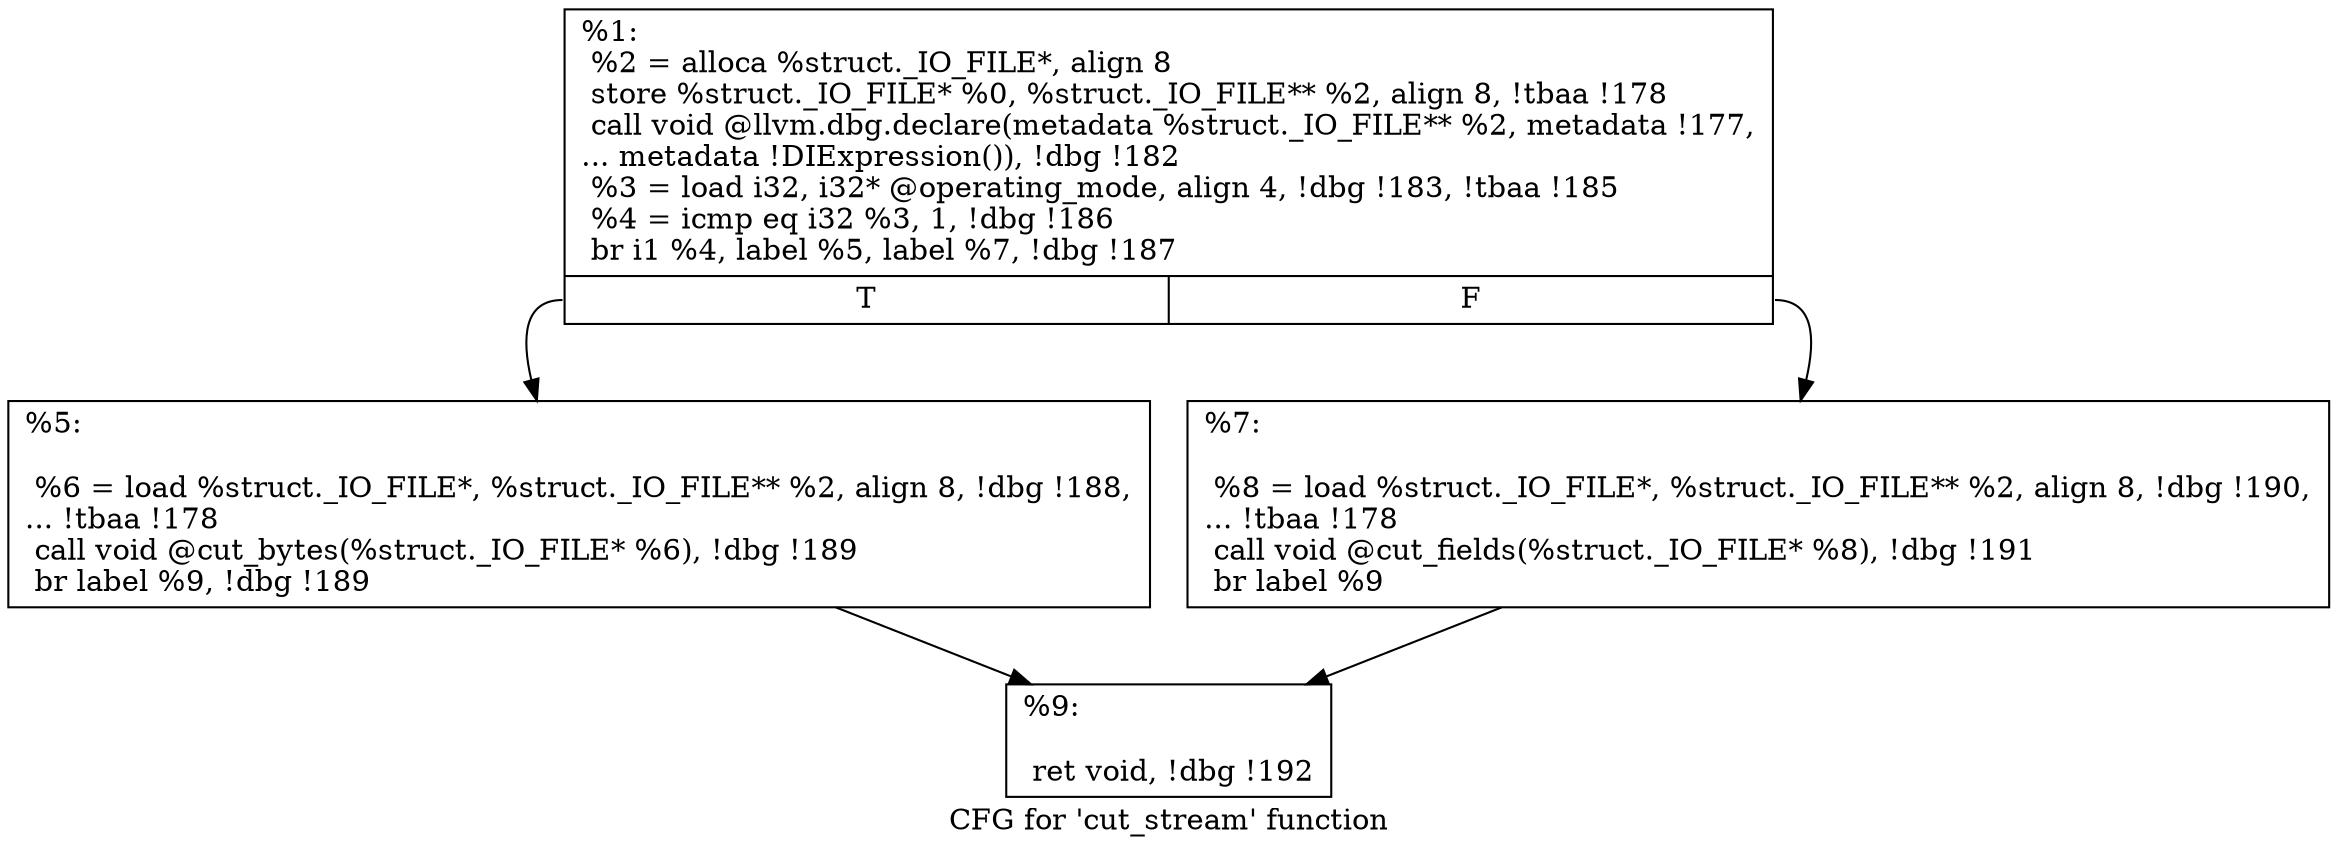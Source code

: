 digraph "CFG for 'cut_stream' function" {
	label="CFG for 'cut_stream' function";

	Node0x195a4f0 [shape=record,label="{%1:\l  %2 = alloca %struct._IO_FILE*, align 8\l  store %struct._IO_FILE* %0, %struct._IO_FILE** %2, align 8, !tbaa !178\l  call void @llvm.dbg.declare(metadata %struct._IO_FILE** %2, metadata !177,\l... metadata !DIExpression()), !dbg !182\l  %3 = load i32, i32* @operating_mode, align 4, !dbg !183, !tbaa !185\l  %4 = icmp eq i32 %3, 1, !dbg !186\l  br i1 %4, label %5, label %7, !dbg !187\l|{<s0>T|<s1>F}}"];
	Node0x195a4f0:s0 -> Node0x1972ce0;
	Node0x195a4f0:s1 -> Node0x1972d30;
	Node0x1972ce0 [shape=record,label="{%5:\l\l  %6 = load %struct._IO_FILE*, %struct._IO_FILE** %2, align 8, !dbg !188,\l... !tbaa !178\l  call void @cut_bytes(%struct._IO_FILE* %6), !dbg !189\l  br label %9, !dbg !189\l}"];
	Node0x1972ce0 -> Node0x1972d80;
	Node0x1972d30 [shape=record,label="{%7:\l\l  %8 = load %struct._IO_FILE*, %struct._IO_FILE** %2, align 8, !dbg !190,\l... !tbaa !178\l  call void @cut_fields(%struct._IO_FILE* %8), !dbg !191\l  br label %9\l}"];
	Node0x1972d30 -> Node0x1972d80;
	Node0x1972d80 [shape=record,label="{%9:\l\l  ret void, !dbg !192\l}"];
}
